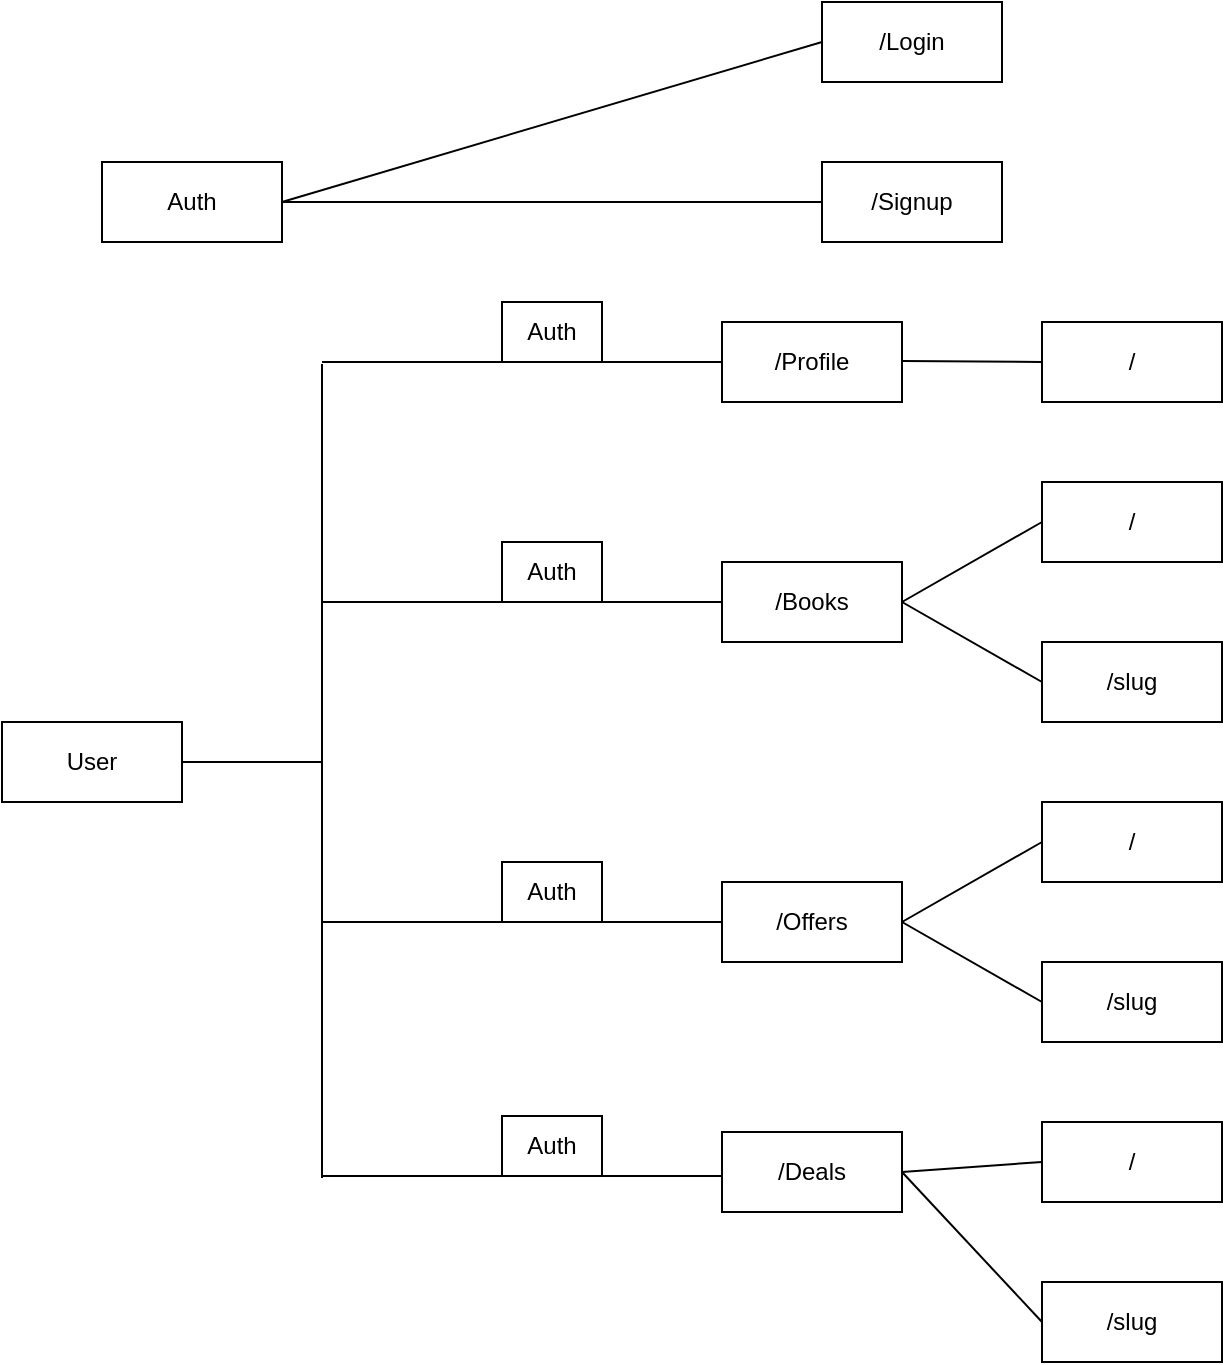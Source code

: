 <mxfile version="27.1.6">
  <diagram name="Page-1" id="ZfOrgXhFmn3kmoqXx3Qg">
    <mxGraphModel dx="1426" dy="743" grid="1" gridSize="10" guides="1" tooltips="1" connect="1" arrows="1" fold="1" page="1" pageScale="1" pageWidth="827" pageHeight="1169" math="0" shadow="0">
      <root>
        <mxCell id="0" />
        <mxCell id="1" parent="0" />
        <mxCell id="RejPeJDenLXVQN9rK35g-1" value="Auth" style="rounded=0;whiteSpace=wrap;html=1;" vertex="1" parent="1">
          <mxGeometry x="120" y="120" width="90" height="40" as="geometry" />
        </mxCell>
        <mxCell id="RejPeJDenLXVQN9rK35g-2" value="User" style="rounded=0;whiteSpace=wrap;html=1;" vertex="1" parent="1">
          <mxGeometry x="70" y="400" width="90" height="40" as="geometry" />
        </mxCell>
        <mxCell id="RejPeJDenLXVQN9rK35g-3" value="/Login" style="rounded=0;whiteSpace=wrap;html=1;" vertex="1" parent="1">
          <mxGeometry x="480" y="40" width="90" height="40" as="geometry" />
        </mxCell>
        <mxCell id="RejPeJDenLXVQN9rK35g-4" value="/Signup" style="rounded=0;whiteSpace=wrap;html=1;" vertex="1" parent="1">
          <mxGeometry x="480" y="120" width="90" height="40" as="geometry" />
        </mxCell>
        <mxCell id="RejPeJDenLXVQN9rK35g-5" value="/Profile" style="rounded=0;whiteSpace=wrap;html=1;" vertex="1" parent="1">
          <mxGeometry x="430" y="200" width="90" height="40" as="geometry" />
        </mxCell>
        <mxCell id="RejPeJDenLXVQN9rK35g-6" value="/Books" style="rounded=0;whiteSpace=wrap;html=1;" vertex="1" parent="1">
          <mxGeometry x="430" y="320" width="90" height="40" as="geometry" />
        </mxCell>
        <mxCell id="RejPeJDenLXVQN9rK35g-7" value="/Offers" style="rounded=0;whiteSpace=wrap;html=1;" vertex="1" parent="1">
          <mxGeometry x="430" y="480" width="90" height="40" as="geometry" />
        </mxCell>
        <mxCell id="RejPeJDenLXVQN9rK35g-8" value="/Deals" style="rounded=0;whiteSpace=wrap;html=1;" vertex="1" parent="1">
          <mxGeometry x="430" y="605" width="90" height="40" as="geometry" />
        </mxCell>
        <mxCell id="RejPeJDenLXVQN9rK35g-10" value="/" style="rounded=0;whiteSpace=wrap;html=1;" vertex="1" parent="1">
          <mxGeometry x="590" y="200" width="90" height="40" as="geometry" />
        </mxCell>
        <mxCell id="RejPeJDenLXVQN9rK35g-12" value="/" style="rounded=0;whiteSpace=wrap;html=1;" vertex="1" parent="1">
          <mxGeometry x="590" y="280" width="90" height="40" as="geometry" />
        </mxCell>
        <mxCell id="RejPeJDenLXVQN9rK35g-13" value="/slug" style="rounded=0;whiteSpace=wrap;html=1;" vertex="1" parent="1">
          <mxGeometry x="590" y="360" width="90" height="40" as="geometry" />
        </mxCell>
        <mxCell id="RejPeJDenLXVQN9rK35g-14" value="/" style="rounded=0;whiteSpace=wrap;html=1;" vertex="1" parent="1">
          <mxGeometry x="590" y="440" width="90" height="40" as="geometry" />
        </mxCell>
        <mxCell id="RejPeJDenLXVQN9rK35g-15" value="/slug" style="rounded=0;whiteSpace=wrap;html=1;" vertex="1" parent="1">
          <mxGeometry x="590" y="520" width="90" height="40" as="geometry" />
        </mxCell>
        <mxCell id="RejPeJDenLXVQN9rK35g-16" value="/" style="rounded=0;whiteSpace=wrap;html=1;" vertex="1" parent="1">
          <mxGeometry x="590" y="600" width="90" height="40" as="geometry" />
        </mxCell>
        <mxCell id="RejPeJDenLXVQN9rK35g-17" value="/slug" style="rounded=0;whiteSpace=wrap;html=1;" vertex="1" parent="1">
          <mxGeometry x="590" y="680" width="90" height="40" as="geometry" />
        </mxCell>
        <mxCell id="RejPeJDenLXVQN9rK35g-18" value="" style="endArrow=none;html=1;rounded=0;entryX=0;entryY=0.5;entryDx=0;entryDy=0;" edge="1" parent="1">
          <mxGeometry width="50" height="50" relative="1" as="geometry">
            <mxPoint x="230" y="220" as="sourcePoint" />
            <mxPoint x="430" y="220" as="targetPoint" />
          </mxGeometry>
        </mxCell>
        <mxCell id="RejPeJDenLXVQN9rK35g-19" value="" style="endArrow=none;html=1;rounded=0;entryX=0;entryY=0.5;entryDx=0;entryDy=0;" edge="1" parent="1" target="RejPeJDenLXVQN9rK35g-6">
          <mxGeometry width="50" height="50" relative="1" as="geometry">
            <mxPoint x="230" y="340" as="sourcePoint" />
            <mxPoint x="363.5" y="330" as="targetPoint" />
          </mxGeometry>
        </mxCell>
        <mxCell id="RejPeJDenLXVQN9rK35g-20" value="" style="endArrow=none;html=1;rounded=0;entryX=0;entryY=0.5;entryDx=0;entryDy=0;" edge="1" parent="1" target="RejPeJDenLXVQN9rK35g-7">
          <mxGeometry width="50" height="50" relative="1" as="geometry">
            <mxPoint x="230" y="500" as="sourcePoint" />
            <mxPoint x="300" y="475" as="targetPoint" />
          </mxGeometry>
        </mxCell>
        <mxCell id="RejPeJDenLXVQN9rK35g-21" value="" style="endArrow=none;html=1;rounded=0;entryX=0;entryY=0.5;entryDx=0;entryDy=0;" edge="1" parent="1">
          <mxGeometry width="50" height="50" relative="1" as="geometry">
            <mxPoint x="230" y="627" as="sourcePoint" />
            <mxPoint x="430" y="627" as="targetPoint" />
          </mxGeometry>
        </mxCell>
        <mxCell id="RejPeJDenLXVQN9rK35g-22" value="" style="endArrow=none;html=1;rounded=0;" edge="1" parent="1">
          <mxGeometry width="50" height="50" relative="1" as="geometry">
            <mxPoint x="230" y="221" as="sourcePoint" />
            <mxPoint x="230" y="628" as="targetPoint" />
          </mxGeometry>
        </mxCell>
        <mxCell id="RejPeJDenLXVQN9rK35g-23" value="" style="endArrow=none;html=1;rounded=0;entryX=0;entryY=0.5;entryDx=0;entryDy=0;" edge="1" parent="1" target="RejPeJDenLXVQN9rK35g-10">
          <mxGeometry width="50" height="50" relative="1" as="geometry">
            <mxPoint x="520" y="219.5" as="sourcePoint" />
            <mxPoint x="580" y="219.5" as="targetPoint" />
          </mxGeometry>
        </mxCell>
        <mxCell id="RejPeJDenLXVQN9rK35g-24" value="" style="endArrow=none;html=1;rounded=0;exitX=1;exitY=0.5;exitDx=0;exitDy=0;entryX=0;entryY=0.5;entryDx=0;entryDy=0;" edge="1" parent="1" source="RejPeJDenLXVQN9rK35g-6" target="RejPeJDenLXVQN9rK35g-12">
          <mxGeometry width="50" height="50" relative="1" as="geometry">
            <mxPoint x="530" y="340" as="sourcePoint" />
            <mxPoint x="580" y="290" as="targetPoint" />
          </mxGeometry>
        </mxCell>
        <mxCell id="RejPeJDenLXVQN9rK35g-25" value="" style="endArrow=none;html=1;rounded=0;entryX=0;entryY=0.5;entryDx=0;entryDy=0;" edge="1" parent="1" target="RejPeJDenLXVQN9rK35g-13">
          <mxGeometry width="50" height="50" relative="1" as="geometry">
            <mxPoint x="520" y="340" as="sourcePoint" />
            <mxPoint x="590" y="360" as="targetPoint" />
          </mxGeometry>
        </mxCell>
        <mxCell id="RejPeJDenLXVQN9rK35g-26" value="" style="endArrow=none;html=1;rounded=0;exitX=1;exitY=0.5;exitDx=0;exitDy=0;entryX=0;entryY=0.5;entryDx=0;entryDy=0;" edge="1" parent="1" source="RejPeJDenLXVQN9rK35g-7" target="RejPeJDenLXVQN9rK35g-14">
          <mxGeometry width="50" height="50" relative="1" as="geometry">
            <mxPoint x="510" y="480" as="sourcePoint" />
            <mxPoint x="580" y="440" as="targetPoint" />
          </mxGeometry>
        </mxCell>
        <mxCell id="RejPeJDenLXVQN9rK35g-27" value="" style="endArrow=none;html=1;rounded=0;exitX=1;exitY=0.5;exitDx=0;exitDy=0;entryX=0;entryY=0.5;entryDx=0;entryDy=0;" edge="1" parent="1" source="RejPeJDenLXVQN9rK35g-7" target="RejPeJDenLXVQN9rK35g-15">
          <mxGeometry width="50" height="50" relative="1" as="geometry">
            <mxPoint x="520" y="560" as="sourcePoint" />
            <mxPoint x="590" y="520" as="targetPoint" />
          </mxGeometry>
        </mxCell>
        <mxCell id="RejPeJDenLXVQN9rK35g-28" value="" style="endArrow=none;html=1;rounded=0;exitX=1;exitY=0.5;exitDx=0;exitDy=0;entryX=0;entryY=0.5;entryDx=0;entryDy=0;" edge="1" parent="1" source="RejPeJDenLXVQN9rK35g-8" target="RejPeJDenLXVQN9rK35g-16">
          <mxGeometry width="50" height="50" relative="1" as="geometry">
            <mxPoint x="530" y="645" as="sourcePoint" />
            <mxPoint x="600" y="605" as="targetPoint" />
          </mxGeometry>
        </mxCell>
        <mxCell id="RejPeJDenLXVQN9rK35g-29" value="" style="endArrow=none;html=1;rounded=0;exitX=1;exitY=0.5;exitDx=0;exitDy=0;entryX=0;entryY=0.5;entryDx=0;entryDy=0;" edge="1" parent="1" source="RejPeJDenLXVQN9rK35g-8" target="RejPeJDenLXVQN9rK35g-17">
          <mxGeometry width="50" height="50" relative="1" as="geometry">
            <mxPoint x="490" y="730" as="sourcePoint" />
            <mxPoint x="560" y="690" as="targetPoint" />
          </mxGeometry>
        </mxCell>
        <mxCell id="RejPeJDenLXVQN9rK35g-30" value="" style="endArrow=none;html=1;rounded=0;entryX=0;entryY=0.5;entryDx=0;entryDy=0;exitX=1;exitY=0.5;exitDx=0;exitDy=0;" edge="1" parent="1" source="RejPeJDenLXVQN9rK35g-1" target="RejPeJDenLXVQN9rK35g-3">
          <mxGeometry width="50" height="50" relative="1" as="geometry">
            <mxPoint x="230" y="140" as="sourcePoint" />
            <mxPoint x="280" y="90" as="targetPoint" />
          </mxGeometry>
        </mxCell>
        <mxCell id="RejPeJDenLXVQN9rK35g-31" value="" style="endArrow=none;html=1;rounded=0;entryX=0;entryY=0.5;entryDx=0;entryDy=0;exitX=1;exitY=0.5;exitDx=0;exitDy=0;" edge="1" parent="1" source="RejPeJDenLXVQN9rK35g-1" target="RejPeJDenLXVQN9rK35g-4">
          <mxGeometry width="50" height="50" relative="1" as="geometry">
            <mxPoint x="170" y="230" as="sourcePoint" />
            <mxPoint x="440" y="150" as="targetPoint" />
          </mxGeometry>
        </mxCell>
        <mxCell id="RejPeJDenLXVQN9rK35g-33" value="" style="endArrow=none;html=1;rounded=0;exitX=1;exitY=0.5;exitDx=0;exitDy=0;" edge="1" parent="1" source="RejPeJDenLXVQN9rK35g-2">
          <mxGeometry width="50" height="50" relative="1" as="geometry">
            <mxPoint x="270" y="420" as="sourcePoint" />
            <mxPoint x="230" y="420" as="targetPoint" />
          </mxGeometry>
        </mxCell>
        <mxCell id="RejPeJDenLXVQN9rK35g-34" value="Auth" style="rounded=0;whiteSpace=wrap;html=1;" vertex="1" parent="1">
          <mxGeometry x="320" y="190" width="50" height="30" as="geometry" />
        </mxCell>
        <mxCell id="RejPeJDenLXVQN9rK35g-36" value="Auth" style="rounded=0;whiteSpace=wrap;html=1;" vertex="1" parent="1">
          <mxGeometry x="320" y="310" width="50" height="30" as="geometry" />
        </mxCell>
        <mxCell id="RejPeJDenLXVQN9rK35g-37" value="Auth" style="rounded=0;whiteSpace=wrap;html=1;" vertex="1" parent="1">
          <mxGeometry x="320" y="470" width="50" height="30" as="geometry" />
        </mxCell>
        <mxCell id="RejPeJDenLXVQN9rK35g-38" value="Auth" style="rounded=0;whiteSpace=wrap;html=1;" vertex="1" parent="1">
          <mxGeometry x="320" y="597" width="50" height="30" as="geometry" />
        </mxCell>
      </root>
    </mxGraphModel>
  </diagram>
</mxfile>
